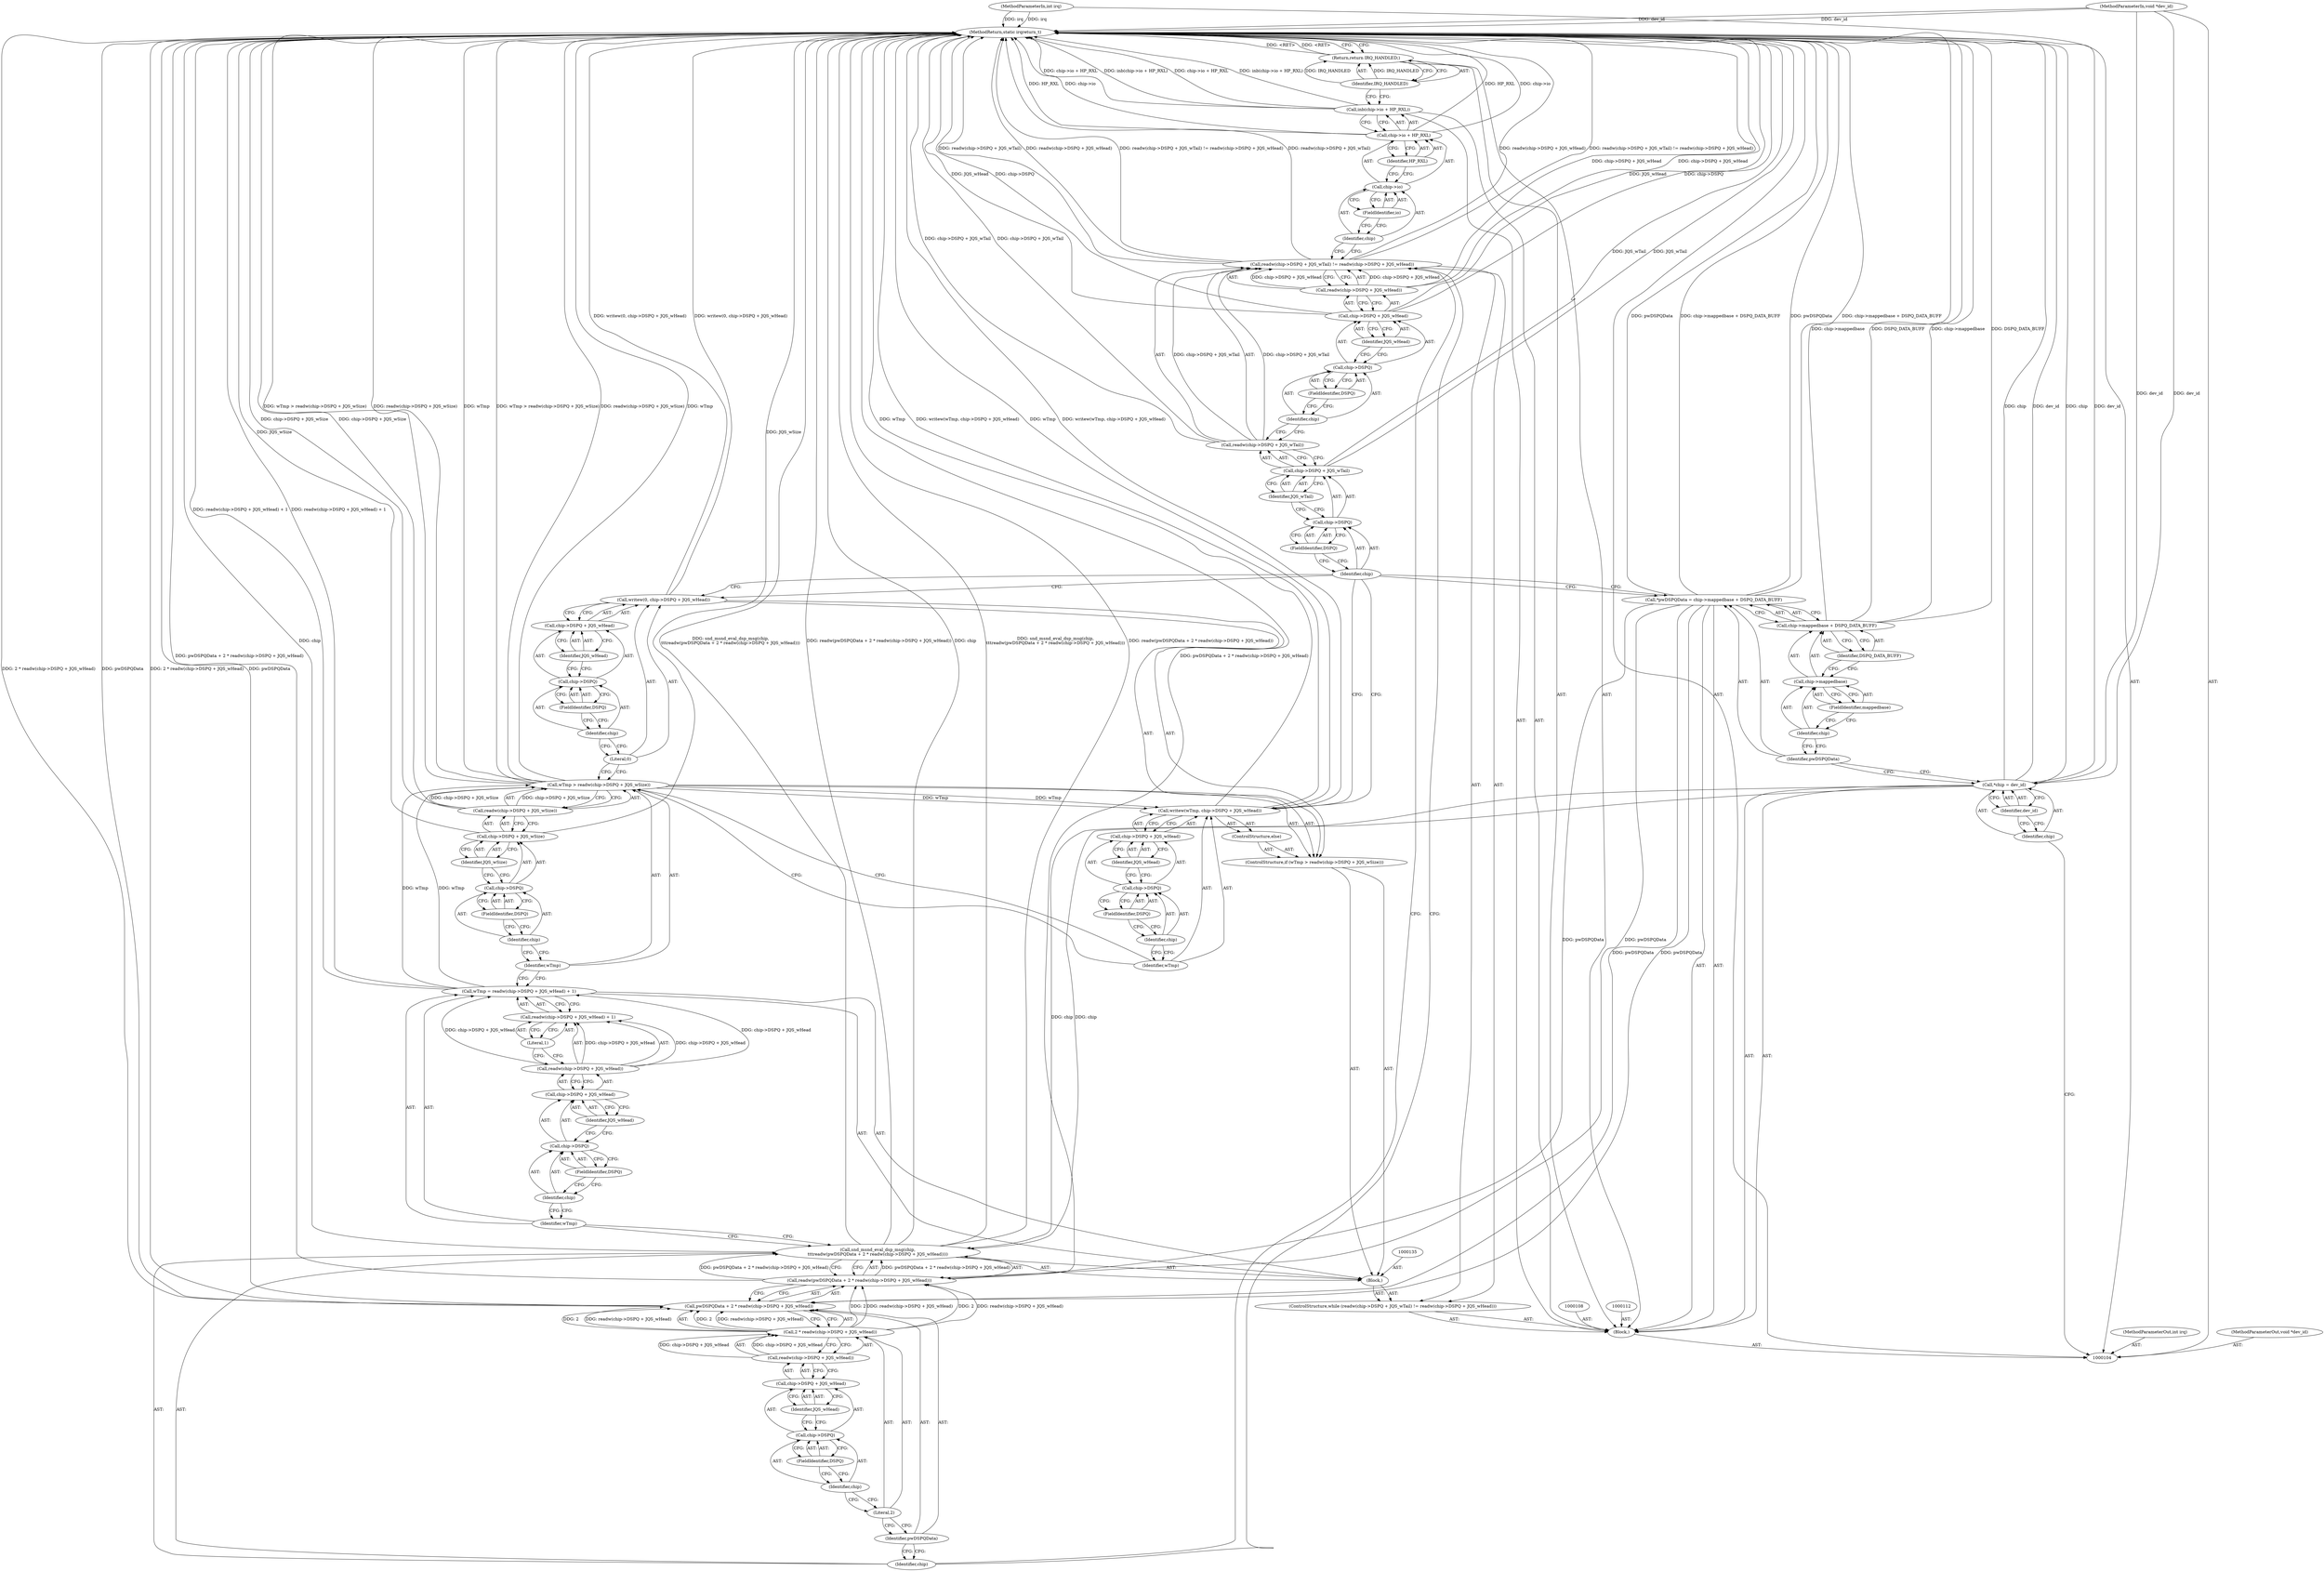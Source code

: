 digraph "1_linux_20e2b791796bd68816fa115f12be5320de2b8021_0" {
"1000191" [label="(MethodReturn,static irqreturn_t)"];
"1000105" [label="(MethodParameterIn,int irq)"];
"1000248" [label="(MethodParameterOut,int irq)"];
"1000106" [label="(MethodParameterIn,void *dev_id)"];
"1000249" [label="(MethodParameterOut,void *dev_id)"];
"1000120" [label="(ControlStructure,while (readw(chip->DSPQ + JQS_wTail) != readw(chip->DSPQ + JQS_wHead)))"];
"1000123" [label="(Call,chip->DSPQ + JQS_wTail)"];
"1000124" [label="(Call,chip->DSPQ)"];
"1000125" [label="(Identifier,chip)"];
"1000126" [label="(FieldIdentifier,DSPQ)"];
"1000127" [label="(Identifier,JQS_wTail)"];
"1000128" [label="(Call,readw(chip->DSPQ + JQS_wHead))"];
"1000129" [label="(Call,chip->DSPQ + JQS_wHead)"];
"1000130" [label="(Call,chip->DSPQ)"];
"1000131" [label="(Identifier,chip)"];
"1000132" [label="(FieldIdentifier,DSPQ)"];
"1000133" [label="(Identifier,JQS_wHead)"];
"1000121" [label="(Call,readw(chip->DSPQ + JQS_wTail) != readw(chip->DSPQ + JQS_wHead))"];
"1000122" [label="(Call,readw(chip->DSPQ + JQS_wTail))"];
"1000134" [label="(Block,)"];
"1000136" [label="(Call,snd_msnd_eval_dsp_msg(chip,\n\t\t\treadw(pwDSPQData + 2 * readw(chip->DSPQ + JQS_wHead))))"];
"1000137" [label="(Identifier,chip)"];
"1000141" [label="(Call,2 * readw(chip->DSPQ + JQS_wHead))"];
"1000142" [label="(Literal,2)"];
"1000143" [label="(Call,readw(chip->DSPQ + JQS_wHead))"];
"1000138" [label="(Call,readw(pwDSPQData + 2 * readw(chip->DSPQ + JQS_wHead)))"];
"1000144" [label="(Call,chip->DSPQ + JQS_wHead)"];
"1000145" [label="(Call,chip->DSPQ)"];
"1000146" [label="(Identifier,chip)"];
"1000147" [label="(FieldIdentifier,DSPQ)"];
"1000148" [label="(Identifier,JQS_wHead)"];
"1000139" [label="(Call,pwDSPQData + 2 * readw(chip->DSPQ + JQS_wHead))"];
"1000140" [label="(Identifier,pwDSPQData)"];
"1000153" [label="(Call,chip->DSPQ + JQS_wHead)"];
"1000154" [label="(Call,chip->DSPQ)"];
"1000155" [label="(Identifier,chip)"];
"1000149" [label="(Call,wTmp = readw(chip->DSPQ + JQS_wHead) + 1)"];
"1000150" [label="(Identifier,wTmp)"];
"1000156" [label="(FieldIdentifier,DSPQ)"];
"1000157" [label="(Identifier,JQS_wHead)"];
"1000158" [label="(Literal,1)"];
"1000151" [label="(Call,readw(chip->DSPQ + JQS_wHead) + 1)"];
"1000152" [label="(Call,readw(chip->DSPQ + JQS_wHead))"];
"1000162" [label="(Call,readw(chip->DSPQ + JQS_wSize))"];
"1000163" [label="(Call,chip->DSPQ + JQS_wSize)"];
"1000164" [label="(Call,chip->DSPQ)"];
"1000165" [label="(Identifier,chip)"];
"1000159" [label="(ControlStructure,if (wTmp > readw(chip->DSPQ + JQS_wSize)))"];
"1000166" [label="(FieldIdentifier,DSPQ)"];
"1000167" [label="(Identifier,JQS_wSize)"];
"1000160" [label="(Call,wTmp > readw(chip->DSPQ + JQS_wSize))"];
"1000161" [label="(Identifier,wTmp)"];
"1000169" [label="(Literal,0)"];
"1000170" [label="(Call,chip->DSPQ + JQS_wHead)"];
"1000171" [label="(Call,chip->DSPQ)"];
"1000172" [label="(Identifier,chip)"];
"1000173" [label="(FieldIdentifier,DSPQ)"];
"1000174" [label="(Identifier,JQS_wHead)"];
"1000168" [label="(Call,writew(0, chip->DSPQ + JQS_wHead))"];
"1000175" [label="(ControlStructure,else)"];
"1000177" [label="(Identifier,wTmp)"];
"1000178" [label="(Call,chip->DSPQ + JQS_wHead)"];
"1000179" [label="(Call,chip->DSPQ)"];
"1000180" [label="(Identifier,chip)"];
"1000181" [label="(FieldIdentifier,DSPQ)"];
"1000182" [label="(Identifier,JQS_wHead)"];
"1000176" [label="(Call,writew(wTmp, chip->DSPQ + JQS_wHead))"];
"1000107" [label="(Block,)"];
"1000187" [label="(FieldIdentifier,io)"];
"1000188" [label="(Identifier,HP_RXL)"];
"1000183" [label="(Call,inb(chip->io + HP_RXL))"];
"1000184" [label="(Call,chip->io + HP_RXL)"];
"1000185" [label="(Call,chip->io)"];
"1000186" [label="(Identifier,chip)"];
"1000189" [label="(Return,return IRQ_HANDLED;)"];
"1000190" [label="(Identifier,IRQ_HANDLED)"];
"1000109" [label="(Call,*chip = dev_id)"];
"1000110" [label="(Identifier,chip)"];
"1000111" [label="(Identifier,dev_id)"];
"1000115" [label="(Call,chip->mappedbase + DSPQ_DATA_BUFF)"];
"1000116" [label="(Call,chip->mappedbase)"];
"1000117" [label="(Identifier,chip)"];
"1000118" [label="(FieldIdentifier,mappedbase)"];
"1000119" [label="(Identifier,DSPQ_DATA_BUFF)"];
"1000113" [label="(Call,*pwDSPQData = chip->mappedbase + DSPQ_DATA_BUFF)"];
"1000114" [label="(Identifier,pwDSPQData)"];
"1000191" -> "1000104"  [label="AST: "];
"1000191" -> "1000189"  [label="CFG: "];
"1000184" -> "1000191"  [label="DDG: HP_RXL"];
"1000184" -> "1000191"  [label="DDG: chip->io"];
"1000149" -> "1000191"  [label="DDG: readw(chip->DSPQ + JQS_wHead) + 1"];
"1000105" -> "1000191"  [label="DDG: irq"];
"1000123" -> "1000191"  [label="DDG: JQS_wTail"];
"1000129" -> "1000191"  [label="DDG: JQS_wHead"];
"1000129" -> "1000191"  [label="DDG: chip->DSPQ"];
"1000176" -> "1000191"  [label="DDG: wTmp"];
"1000176" -> "1000191"  [label="DDG: writew(wTmp, chip->DSPQ + JQS_wHead)"];
"1000115" -> "1000191"  [label="DDG: DSPQ_DATA_BUFF"];
"1000115" -> "1000191"  [label="DDG: chip->mappedbase"];
"1000168" -> "1000191"  [label="DDG: writew(0, chip->DSPQ + JQS_wHead)"];
"1000113" -> "1000191"  [label="DDG: pwDSPQData"];
"1000113" -> "1000191"  [label="DDG: chip->mappedbase + DSPQ_DATA_BUFF"];
"1000160" -> "1000191"  [label="DDG: wTmp > readw(chip->DSPQ + JQS_wSize)"];
"1000160" -> "1000191"  [label="DDG: readw(chip->DSPQ + JQS_wSize)"];
"1000160" -> "1000191"  [label="DDG: wTmp"];
"1000122" -> "1000191"  [label="DDG: chip->DSPQ + JQS_wTail"];
"1000139" -> "1000191"  [label="DDG: 2 * readw(chip->DSPQ + JQS_wHead)"];
"1000139" -> "1000191"  [label="DDG: pwDSPQData"];
"1000138" -> "1000191"  [label="DDG: pwDSPQData + 2 * readw(chip->DSPQ + JQS_wHead)"];
"1000183" -> "1000191"  [label="DDG: chip->io + HP_RXL"];
"1000183" -> "1000191"  [label="DDG: inb(chip->io + HP_RXL)"];
"1000128" -> "1000191"  [label="DDG: chip->DSPQ + JQS_wHead"];
"1000163" -> "1000191"  [label="DDG: JQS_wSize"];
"1000121" -> "1000191"  [label="DDG: readw(chip->DSPQ + JQS_wTail) != readw(chip->DSPQ + JQS_wHead)"];
"1000121" -> "1000191"  [label="DDG: readw(chip->DSPQ + JQS_wTail)"];
"1000121" -> "1000191"  [label="DDG: readw(chip->DSPQ + JQS_wHead)"];
"1000109" -> "1000191"  [label="DDG: chip"];
"1000109" -> "1000191"  [label="DDG: dev_id"];
"1000136" -> "1000191"  [label="DDG: snd_msnd_eval_dsp_msg(chip,\n\t\t\treadw(pwDSPQData + 2 * readw(chip->DSPQ + JQS_wHead)))"];
"1000136" -> "1000191"  [label="DDG: readw(pwDSPQData + 2 * readw(chip->DSPQ + JQS_wHead))"];
"1000136" -> "1000191"  [label="DDG: chip"];
"1000162" -> "1000191"  [label="DDG: chip->DSPQ + JQS_wSize"];
"1000106" -> "1000191"  [label="DDG: dev_id"];
"1000189" -> "1000191"  [label="DDG: <RET>"];
"1000105" -> "1000104"  [label="AST: "];
"1000105" -> "1000191"  [label="DDG: irq"];
"1000248" -> "1000104"  [label="AST: "];
"1000106" -> "1000104"  [label="AST: "];
"1000106" -> "1000191"  [label="DDG: dev_id"];
"1000106" -> "1000109"  [label="DDG: dev_id"];
"1000249" -> "1000104"  [label="AST: "];
"1000120" -> "1000107"  [label="AST: "];
"1000121" -> "1000120"  [label="AST: "];
"1000134" -> "1000120"  [label="AST: "];
"1000123" -> "1000122"  [label="AST: "];
"1000123" -> "1000127"  [label="CFG: "];
"1000124" -> "1000123"  [label="AST: "];
"1000127" -> "1000123"  [label="AST: "];
"1000122" -> "1000123"  [label="CFG: "];
"1000123" -> "1000191"  [label="DDG: JQS_wTail"];
"1000124" -> "1000123"  [label="AST: "];
"1000124" -> "1000126"  [label="CFG: "];
"1000125" -> "1000124"  [label="AST: "];
"1000126" -> "1000124"  [label="AST: "];
"1000127" -> "1000124"  [label="CFG: "];
"1000125" -> "1000124"  [label="AST: "];
"1000125" -> "1000168"  [label="CFG: "];
"1000125" -> "1000176"  [label="CFG: "];
"1000125" -> "1000113"  [label="CFG: "];
"1000126" -> "1000125"  [label="CFG: "];
"1000126" -> "1000124"  [label="AST: "];
"1000126" -> "1000125"  [label="CFG: "];
"1000124" -> "1000126"  [label="CFG: "];
"1000127" -> "1000123"  [label="AST: "];
"1000127" -> "1000124"  [label="CFG: "];
"1000123" -> "1000127"  [label="CFG: "];
"1000128" -> "1000121"  [label="AST: "];
"1000128" -> "1000129"  [label="CFG: "];
"1000129" -> "1000128"  [label="AST: "];
"1000121" -> "1000128"  [label="CFG: "];
"1000128" -> "1000191"  [label="DDG: chip->DSPQ + JQS_wHead"];
"1000128" -> "1000121"  [label="DDG: chip->DSPQ + JQS_wHead"];
"1000129" -> "1000128"  [label="AST: "];
"1000129" -> "1000133"  [label="CFG: "];
"1000130" -> "1000129"  [label="AST: "];
"1000133" -> "1000129"  [label="AST: "];
"1000128" -> "1000129"  [label="CFG: "];
"1000129" -> "1000191"  [label="DDG: JQS_wHead"];
"1000129" -> "1000191"  [label="DDG: chip->DSPQ"];
"1000130" -> "1000129"  [label="AST: "];
"1000130" -> "1000132"  [label="CFG: "];
"1000131" -> "1000130"  [label="AST: "];
"1000132" -> "1000130"  [label="AST: "];
"1000133" -> "1000130"  [label="CFG: "];
"1000131" -> "1000130"  [label="AST: "];
"1000131" -> "1000122"  [label="CFG: "];
"1000132" -> "1000131"  [label="CFG: "];
"1000132" -> "1000130"  [label="AST: "];
"1000132" -> "1000131"  [label="CFG: "];
"1000130" -> "1000132"  [label="CFG: "];
"1000133" -> "1000129"  [label="AST: "];
"1000133" -> "1000130"  [label="CFG: "];
"1000129" -> "1000133"  [label="CFG: "];
"1000121" -> "1000120"  [label="AST: "];
"1000121" -> "1000128"  [label="CFG: "];
"1000122" -> "1000121"  [label="AST: "];
"1000128" -> "1000121"  [label="AST: "];
"1000137" -> "1000121"  [label="CFG: "];
"1000186" -> "1000121"  [label="CFG: "];
"1000121" -> "1000191"  [label="DDG: readw(chip->DSPQ + JQS_wTail) != readw(chip->DSPQ + JQS_wHead)"];
"1000121" -> "1000191"  [label="DDG: readw(chip->DSPQ + JQS_wTail)"];
"1000121" -> "1000191"  [label="DDG: readw(chip->DSPQ + JQS_wHead)"];
"1000122" -> "1000121"  [label="DDG: chip->DSPQ + JQS_wTail"];
"1000128" -> "1000121"  [label="DDG: chip->DSPQ + JQS_wHead"];
"1000122" -> "1000121"  [label="AST: "];
"1000122" -> "1000123"  [label="CFG: "];
"1000123" -> "1000122"  [label="AST: "];
"1000131" -> "1000122"  [label="CFG: "];
"1000122" -> "1000191"  [label="DDG: chip->DSPQ + JQS_wTail"];
"1000122" -> "1000121"  [label="DDG: chip->DSPQ + JQS_wTail"];
"1000134" -> "1000120"  [label="AST: "];
"1000135" -> "1000134"  [label="AST: "];
"1000136" -> "1000134"  [label="AST: "];
"1000149" -> "1000134"  [label="AST: "];
"1000159" -> "1000134"  [label="AST: "];
"1000136" -> "1000134"  [label="AST: "];
"1000136" -> "1000138"  [label="CFG: "];
"1000137" -> "1000136"  [label="AST: "];
"1000138" -> "1000136"  [label="AST: "];
"1000150" -> "1000136"  [label="CFG: "];
"1000136" -> "1000191"  [label="DDG: snd_msnd_eval_dsp_msg(chip,\n\t\t\treadw(pwDSPQData + 2 * readw(chip->DSPQ + JQS_wHead)))"];
"1000136" -> "1000191"  [label="DDG: readw(pwDSPQData + 2 * readw(chip->DSPQ + JQS_wHead))"];
"1000136" -> "1000191"  [label="DDG: chip"];
"1000109" -> "1000136"  [label="DDG: chip"];
"1000138" -> "1000136"  [label="DDG: pwDSPQData + 2 * readw(chip->DSPQ + JQS_wHead)"];
"1000137" -> "1000136"  [label="AST: "];
"1000137" -> "1000121"  [label="CFG: "];
"1000140" -> "1000137"  [label="CFG: "];
"1000141" -> "1000139"  [label="AST: "];
"1000141" -> "1000143"  [label="CFG: "];
"1000142" -> "1000141"  [label="AST: "];
"1000143" -> "1000141"  [label="AST: "];
"1000139" -> "1000141"  [label="CFG: "];
"1000141" -> "1000138"  [label="DDG: 2"];
"1000141" -> "1000138"  [label="DDG: readw(chip->DSPQ + JQS_wHead)"];
"1000141" -> "1000139"  [label="DDG: 2"];
"1000141" -> "1000139"  [label="DDG: readw(chip->DSPQ + JQS_wHead)"];
"1000143" -> "1000141"  [label="DDG: chip->DSPQ + JQS_wHead"];
"1000142" -> "1000141"  [label="AST: "];
"1000142" -> "1000140"  [label="CFG: "];
"1000146" -> "1000142"  [label="CFG: "];
"1000143" -> "1000141"  [label="AST: "];
"1000143" -> "1000144"  [label="CFG: "];
"1000144" -> "1000143"  [label="AST: "];
"1000141" -> "1000143"  [label="CFG: "];
"1000143" -> "1000141"  [label="DDG: chip->DSPQ + JQS_wHead"];
"1000138" -> "1000136"  [label="AST: "];
"1000138" -> "1000139"  [label="CFG: "];
"1000139" -> "1000138"  [label="AST: "];
"1000136" -> "1000138"  [label="CFG: "];
"1000138" -> "1000191"  [label="DDG: pwDSPQData + 2 * readw(chip->DSPQ + JQS_wHead)"];
"1000138" -> "1000136"  [label="DDG: pwDSPQData + 2 * readw(chip->DSPQ + JQS_wHead)"];
"1000113" -> "1000138"  [label="DDG: pwDSPQData"];
"1000141" -> "1000138"  [label="DDG: 2"];
"1000141" -> "1000138"  [label="DDG: readw(chip->DSPQ + JQS_wHead)"];
"1000144" -> "1000143"  [label="AST: "];
"1000144" -> "1000148"  [label="CFG: "];
"1000145" -> "1000144"  [label="AST: "];
"1000148" -> "1000144"  [label="AST: "];
"1000143" -> "1000144"  [label="CFG: "];
"1000145" -> "1000144"  [label="AST: "];
"1000145" -> "1000147"  [label="CFG: "];
"1000146" -> "1000145"  [label="AST: "];
"1000147" -> "1000145"  [label="AST: "];
"1000148" -> "1000145"  [label="CFG: "];
"1000146" -> "1000145"  [label="AST: "];
"1000146" -> "1000142"  [label="CFG: "];
"1000147" -> "1000146"  [label="CFG: "];
"1000147" -> "1000145"  [label="AST: "];
"1000147" -> "1000146"  [label="CFG: "];
"1000145" -> "1000147"  [label="CFG: "];
"1000148" -> "1000144"  [label="AST: "];
"1000148" -> "1000145"  [label="CFG: "];
"1000144" -> "1000148"  [label="CFG: "];
"1000139" -> "1000138"  [label="AST: "];
"1000139" -> "1000141"  [label="CFG: "];
"1000140" -> "1000139"  [label="AST: "];
"1000141" -> "1000139"  [label="AST: "];
"1000138" -> "1000139"  [label="CFG: "];
"1000139" -> "1000191"  [label="DDG: 2 * readw(chip->DSPQ + JQS_wHead)"];
"1000139" -> "1000191"  [label="DDG: pwDSPQData"];
"1000113" -> "1000139"  [label="DDG: pwDSPQData"];
"1000141" -> "1000139"  [label="DDG: 2"];
"1000141" -> "1000139"  [label="DDG: readw(chip->DSPQ + JQS_wHead)"];
"1000140" -> "1000139"  [label="AST: "];
"1000140" -> "1000137"  [label="CFG: "];
"1000142" -> "1000140"  [label="CFG: "];
"1000153" -> "1000152"  [label="AST: "];
"1000153" -> "1000157"  [label="CFG: "];
"1000154" -> "1000153"  [label="AST: "];
"1000157" -> "1000153"  [label="AST: "];
"1000152" -> "1000153"  [label="CFG: "];
"1000154" -> "1000153"  [label="AST: "];
"1000154" -> "1000156"  [label="CFG: "];
"1000155" -> "1000154"  [label="AST: "];
"1000156" -> "1000154"  [label="AST: "];
"1000157" -> "1000154"  [label="CFG: "];
"1000155" -> "1000154"  [label="AST: "];
"1000155" -> "1000150"  [label="CFG: "];
"1000156" -> "1000155"  [label="CFG: "];
"1000149" -> "1000134"  [label="AST: "];
"1000149" -> "1000151"  [label="CFG: "];
"1000150" -> "1000149"  [label="AST: "];
"1000151" -> "1000149"  [label="AST: "];
"1000161" -> "1000149"  [label="CFG: "];
"1000149" -> "1000191"  [label="DDG: readw(chip->DSPQ + JQS_wHead) + 1"];
"1000152" -> "1000149"  [label="DDG: chip->DSPQ + JQS_wHead"];
"1000149" -> "1000160"  [label="DDG: wTmp"];
"1000150" -> "1000149"  [label="AST: "];
"1000150" -> "1000136"  [label="CFG: "];
"1000155" -> "1000150"  [label="CFG: "];
"1000156" -> "1000154"  [label="AST: "];
"1000156" -> "1000155"  [label="CFG: "];
"1000154" -> "1000156"  [label="CFG: "];
"1000157" -> "1000153"  [label="AST: "];
"1000157" -> "1000154"  [label="CFG: "];
"1000153" -> "1000157"  [label="CFG: "];
"1000158" -> "1000151"  [label="AST: "];
"1000158" -> "1000152"  [label="CFG: "];
"1000151" -> "1000158"  [label="CFG: "];
"1000151" -> "1000149"  [label="AST: "];
"1000151" -> "1000158"  [label="CFG: "];
"1000152" -> "1000151"  [label="AST: "];
"1000158" -> "1000151"  [label="AST: "];
"1000149" -> "1000151"  [label="CFG: "];
"1000152" -> "1000151"  [label="DDG: chip->DSPQ + JQS_wHead"];
"1000152" -> "1000151"  [label="AST: "];
"1000152" -> "1000153"  [label="CFG: "];
"1000153" -> "1000152"  [label="AST: "];
"1000158" -> "1000152"  [label="CFG: "];
"1000152" -> "1000149"  [label="DDG: chip->DSPQ + JQS_wHead"];
"1000152" -> "1000151"  [label="DDG: chip->DSPQ + JQS_wHead"];
"1000162" -> "1000160"  [label="AST: "];
"1000162" -> "1000163"  [label="CFG: "];
"1000163" -> "1000162"  [label="AST: "];
"1000160" -> "1000162"  [label="CFG: "];
"1000162" -> "1000191"  [label="DDG: chip->DSPQ + JQS_wSize"];
"1000162" -> "1000160"  [label="DDG: chip->DSPQ + JQS_wSize"];
"1000163" -> "1000162"  [label="AST: "];
"1000163" -> "1000167"  [label="CFG: "];
"1000164" -> "1000163"  [label="AST: "];
"1000167" -> "1000163"  [label="AST: "];
"1000162" -> "1000163"  [label="CFG: "];
"1000163" -> "1000191"  [label="DDG: JQS_wSize"];
"1000164" -> "1000163"  [label="AST: "];
"1000164" -> "1000166"  [label="CFG: "];
"1000165" -> "1000164"  [label="AST: "];
"1000166" -> "1000164"  [label="AST: "];
"1000167" -> "1000164"  [label="CFG: "];
"1000165" -> "1000164"  [label="AST: "];
"1000165" -> "1000161"  [label="CFG: "];
"1000166" -> "1000165"  [label="CFG: "];
"1000159" -> "1000134"  [label="AST: "];
"1000160" -> "1000159"  [label="AST: "];
"1000168" -> "1000159"  [label="AST: "];
"1000175" -> "1000159"  [label="AST: "];
"1000166" -> "1000164"  [label="AST: "];
"1000166" -> "1000165"  [label="CFG: "];
"1000164" -> "1000166"  [label="CFG: "];
"1000167" -> "1000163"  [label="AST: "];
"1000167" -> "1000164"  [label="CFG: "];
"1000163" -> "1000167"  [label="CFG: "];
"1000160" -> "1000159"  [label="AST: "];
"1000160" -> "1000162"  [label="CFG: "];
"1000161" -> "1000160"  [label="AST: "];
"1000162" -> "1000160"  [label="AST: "];
"1000169" -> "1000160"  [label="CFG: "];
"1000177" -> "1000160"  [label="CFG: "];
"1000160" -> "1000191"  [label="DDG: wTmp > readw(chip->DSPQ + JQS_wSize)"];
"1000160" -> "1000191"  [label="DDG: readw(chip->DSPQ + JQS_wSize)"];
"1000160" -> "1000191"  [label="DDG: wTmp"];
"1000149" -> "1000160"  [label="DDG: wTmp"];
"1000162" -> "1000160"  [label="DDG: chip->DSPQ + JQS_wSize"];
"1000160" -> "1000176"  [label="DDG: wTmp"];
"1000161" -> "1000160"  [label="AST: "];
"1000161" -> "1000149"  [label="CFG: "];
"1000165" -> "1000161"  [label="CFG: "];
"1000169" -> "1000168"  [label="AST: "];
"1000169" -> "1000160"  [label="CFG: "];
"1000172" -> "1000169"  [label="CFG: "];
"1000170" -> "1000168"  [label="AST: "];
"1000170" -> "1000174"  [label="CFG: "];
"1000171" -> "1000170"  [label="AST: "];
"1000174" -> "1000170"  [label="AST: "];
"1000168" -> "1000170"  [label="CFG: "];
"1000171" -> "1000170"  [label="AST: "];
"1000171" -> "1000173"  [label="CFG: "];
"1000172" -> "1000171"  [label="AST: "];
"1000173" -> "1000171"  [label="AST: "];
"1000174" -> "1000171"  [label="CFG: "];
"1000172" -> "1000171"  [label="AST: "];
"1000172" -> "1000169"  [label="CFG: "];
"1000173" -> "1000172"  [label="CFG: "];
"1000173" -> "1000171"  [label="AST: "];
"1000173" -> "1000172"  [label="CFG: "];
"1000171" -> "1000173"  [label="CFG: "];
"1000174" -> "1000170"  [label="AST: "];
"1000174" -> "1000171"  [label="CFG: "];
"1000170" -> "1000174"  [label="CFG: "];
"1000168" -> "1000159"  [label="AST: "];
"1000168" -> "1000170"  [label="CFG: "];
"1000169" -> "1000168"  [label="AST: "];
"1000170" -> "1000168"  [label="AST: "];
"1000125" -> "1000168"  [label="CFG: "];
"1000168" -> "1000191"  [label="DDG: writew(0, chip->DSPQ + JQS_wHead)"];
"1000175" -> "1000159"  [label="AST: "];
"1000176" -> "1000175"  [label="AST: "];
"1000177" -> "1000176"  [label="AST: "];
"1000177" -> "1000160"  [label="CFG: "];
"1000180" -> "1000177"  [label="CFG: "];
"1000178" -> "1000176"  [label="AST: "];
"1000178" -> "1000182"  [label="CFG: "];
"1000179" -> "1000178"  [label="AST: "];
"1000182" -> "1000178"  [label="AST: "];
"1000176" -> "1000178"  [label="CFG: "];
"1000179" -> "1000178"  [label="AST: "];
"1000179" -> "1000181"  [label="CFG: "];
"1000180" -> "1000179"  [label="AST: "];
"1000181" -> "1000179"  [label="AST: "];
"1000182" -> "1000179"  [label="CFG: "];
"1000180" -> "1000179"  [label="AST: "];
"1000180" -> "1000177"  [label="CFG: "];
"1000181" -> "1000180"  [label="CFG: "];
"1000181" -> "1000179"  [label="AST: "];
"1000181" -> "1000180"  [label="CFG: "];
"1000179" -> "1000181"  [label="CFG: "];
"1000182" -> "1000178"  [label="AST: "];
"1000182" -> "1000179"  [label="CFG: "];
"1000178" -> "1000182"  [label="CFG: "];
"1000176" -> "1000175"  [label="AST: "];
"1000176" -> "1000178"  [label="CFG: "];
"1000177" -> "1000176"  [label="AST: "];
"1000178" -> "1000176"  [label="AST: "];
"1000125" -> "1000176"  [label="CFG: "];
"1000176" -> "1000191"  [label="DDG: wTmp"];
"1000176" -> "1000191"  [label="DDG: writew(wTmp, chip->DSPQ + JQS_wHead)"];
"1000160" -> "1000176"  [label="DDG: wTmp"];
"1000107" -> "1000104"  [label="AST: "];
"1000108" -> "1000107"  [label="AST: "];
"1000109" -> "1000107"  [label="AST: "];
"1000112" -> "1000107"  [label="AST: "];
"1000113" -> "1000107"  [label="AST: "];
"1000120" -> "1000107"  [label="AST: "];
"1000183" -> "1000107"  [label="AST: "];
"1000189" -> "1000107"  [label="AST: "];
"1000187" -> "1000185"  [label="AST: "];
"1000187" -> "1000186"  [label="CFG: "];
"1000185" -> "1000187"  [label="CFG: "];
"1000188" -> "1000184"  [label="AST: "];
"1000188" -> "1000185"  [label="CFG: "];
"1000184" -> "1000188"  [label="CFG: "];
"1000183" -> "1000107"  [label="AST: "];
"1000183" -> "1000184"  [label="CFG: "];
"1000184" -> "1000183"  [label="AST: "];
"1000190" -> "1000183"  [label="CFG: "];
"1000183" -> "1000191"  [label="DDG: chip->io + HP_RXL"];
"1000183" -> "1000191"  [label="DDG: inb(chip->io + HP_RXL)"];
"1000184" -> "1000183"  [label="AST: "];
"1000184" -> "1000188"  [label="CFG: "];
"1000185" -> "1000184"  [label="AST: "];
"1000188" -> "1000184"  [label="AST: "];
"1000183" -> "1000184"  [label="CFG: "];
"1000184" -> "1000191"  [label="DDG: HP_RXL"];
"1000184" -> "1000191"  [label="DDG: chip->io"];
"1000185" -> "1000184"  [label="AST: "];
"1000185" -> "1000187"  [label="CFG: "];
"1000186" -> "1000185"  [label="AST: "];
"1000187" -> "1000185"  [label="AST: "];
"1000188" -> "1000185"  [label="CFG: "];
"1000186" -> "1000185"  [label="AST: "];
"1000186" -> "1000121"  [label="CFG: "];
"1000187" -> "1000186"  [label="CFG: "];
"1000189" -> "1000107"  [label="AST: "];
"1000189" -> "1000190"  [label="CFG: "];
"1000190" -> "1000189"  [label="AST: "];
"1000191" -> "1000189"  [label="CFG: "];
"1000189" -> "1000191"  [label="DDG: <RET>"];
"1000190" -> "1000189"  [label="DDG: IRQ_HANDLED"];
"1000190" -> "1000189"  [label="AST: "];
"1000190" -> "1000183"  [label="CFG: "];
"1000189" -> "1000190"  [label="CFG: "];
"1000190" -> "1000189"  [label="DDG: IRQ_HANDLED"];
"1000109" -> "1000107"  [label="AST: "];
"1000109" -> "1000111"  [label="CFG: "];
"1000110" -> "1000109"  [label="AST: "];
"1000111" -> "1000109"  [label="AST: "];
"1000114" -> "1000109"  [label="CFG: "];
"1000109" -> "1000191"  [label="DDG: chip"];
"1000109" -> "1000191"  [label="DDG: dev_id"];
"1000106" -> "1000109"  [label="DDG: dev_id"];
"1000109" -> "1000136"  [label="DDG: chip"];
"1000110" -> "1000109"  [label="AST: "];
"1000110" -> "1000104"  [label="CFG: "];
"1000111" -> "1000110"  [label="CFG: "];
"1000111" -> "1000109"  [label="AST: "];
"1000111" -> "1000110"  [label="CFG: "];
"1000109" -> "1000111"  [label="CFG: "];
"1000115" -> "1000113"  [label="AST: "];
"1000115" -> "1000119"  [label="CFG: "];
"1000116" -> "1000115"  [label="AST: "];
"1000119" -> "1000115"  [label="AST: "];
"1000113" -> "1000115"  [label="CFG: "];
"1000115" -> "1000191"  [label="DDG: DSPQ_DATA_BUFF"];
"1000115" -> "1000191"  [label="DDG: chip->mappedbase"];
"1000116" -> "1000115"  [label="AST: "];
"1000116" -> "1000118"  [label="CFG: "];
"1000117" -> "1000116"  [label="AST: "];
"1000118" -> "1000116"  [label="AST: "];
"1000119" -> "1000116"  [label="CFG: "];
"1000117" -> "1000116"  [label="AST: "];
"1000117" -> "1000114"  [label="CFG: "];
"1000118" -> "1000117"  [label="CFG: "];
"1000118" -> "1000116"  [label="AST: "];
"1000118" -> "1000117"  [label="CFG: "];
"1000116" -> "1000118"  [label="CFG: "];
"1000119" -> "1000115"  [label="AST: "];
"1000119" -> "1000116"  [label="CFG: "];
"1000115" -> "1000119"  [label="CFG: "];
"1000113" -> "1000107"  [label="AST: "];
"1000113" -> "1000115"  [label="CFG: "];
"1000114" -> "1000113"  [label="AST: "];
"1000115" -> "1000113"  [label="AST: "];
"1000125" -> "1000113"  [label="CFG: "];
"1000113" -> "1000191"  [label="DDG: pwDSPQData"];
"1000113" -> "1000191"  [label="DDG: chip->mappedbase + DSPQ_DATA_BUFF"];
"1000113" -> "1000138"  [label="DDG: pwDSPQData"];
"1000113" -> "1000139"  [label="DDG: pwDSPQData"];
"1000114" -> "1000113"  [label="AST: "];
"1000114" -> "1000109"  [label="CFG: "];
"1000117" -> "1000114"  [label="CFG: "];
}

